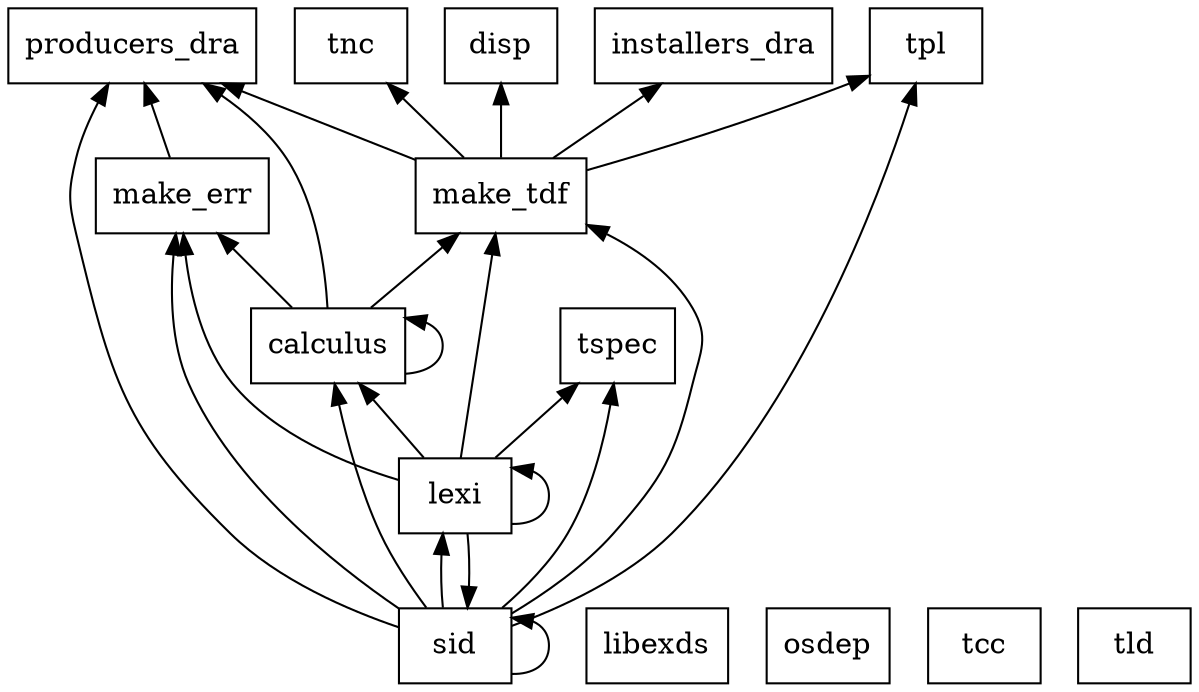 /* $Id$ */

/*
 * Dependencies for regeneration.
 * TODO: consider showing build dependencies on the same graph, in a different colour.
 */
digraph G {
	node [ shape = box ];
	rankdir = BT;

	calculus -> calculus;
	sid      -> calculus;
	lexi     -> calculus;

	sid     -> sid;
	lexi    -> sid;

	lexi -> lexi;
	sid  -> lexi;

	make_tdf -> disp;

	make_tdf -> installers_dra;

	libexds;

	lexi     -> make_err;
	sid      -> make_err;
	calculus -> make_err;

	sid      -> make_tdf;
	lexi     -> make_tdf;
	calculus -> make_tdf;

	osdep;

	sid -> producers_dra;
	calculus -> producers_dra;
	make_tdf -> producers_dra;
	make_err -> producers_dra;

	tcc;

	tld;

	make_tdf -> tnc;

	sid -> tpl;
	make_tdf -> tpl;

	sid -> tspec;
	lexi -> tspec;

}

